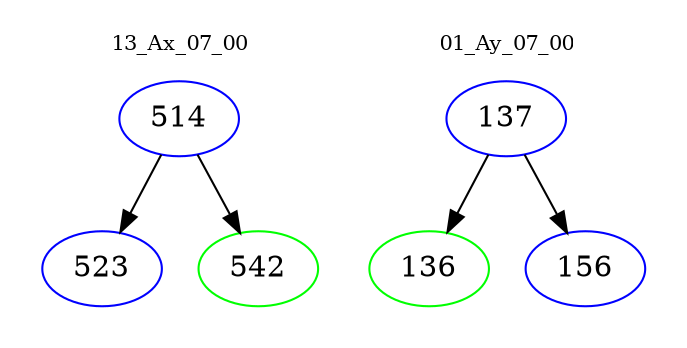 digraph{
subgraph cluster_0 {
color = white
label = "13_Ax_07_00";
fontsize=10;
T0_514 [label="514", color="blue"]
T0_514 -> T0_523 [color="black"]
T0_523 [label="523", color="blue"]
T0_514 -> T0_542 [color="black"]
T0_542 [label="542", color="green"]
}
subgraph cluster_1 {
color = white
label = "01_Ay_07_00";
fontsize=10;
T1_137 [label="137", color="blue"]
T1_137 -> T1_136 [color="black"]
T1_136 [label="136", color="green"]
T1_137 -> T1_156 [color="black"]
T1_156 [label="156", color="blue"]
}
}
